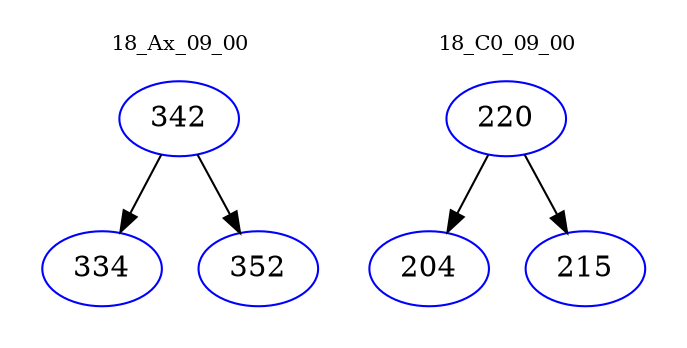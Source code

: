 digraph{
subgraph cluster_0 {
color = white
label = "18_Ax_09_00";
fontsize=10;
T0_342 [label="342", color="blue"]
T0_342 -> T0_334 [color="black"]
T0_334 [label="334", color="blue"]
T0_342 -> T0_352 [color="black"]
T0_352 [label="352", color="blue"]
}
subgraph cluster_1 {
color = white
label = "18_C0_09_00";
fontsize=10;
T1_220 [label="220", color="blue"]
T1_220 -> T1_204 [color="black"]
T1_204 [label="204", color="blue"]
T1_220 -> T1_215 [color="black"]
T1_215 [label="215", color="blue"]
}
}
